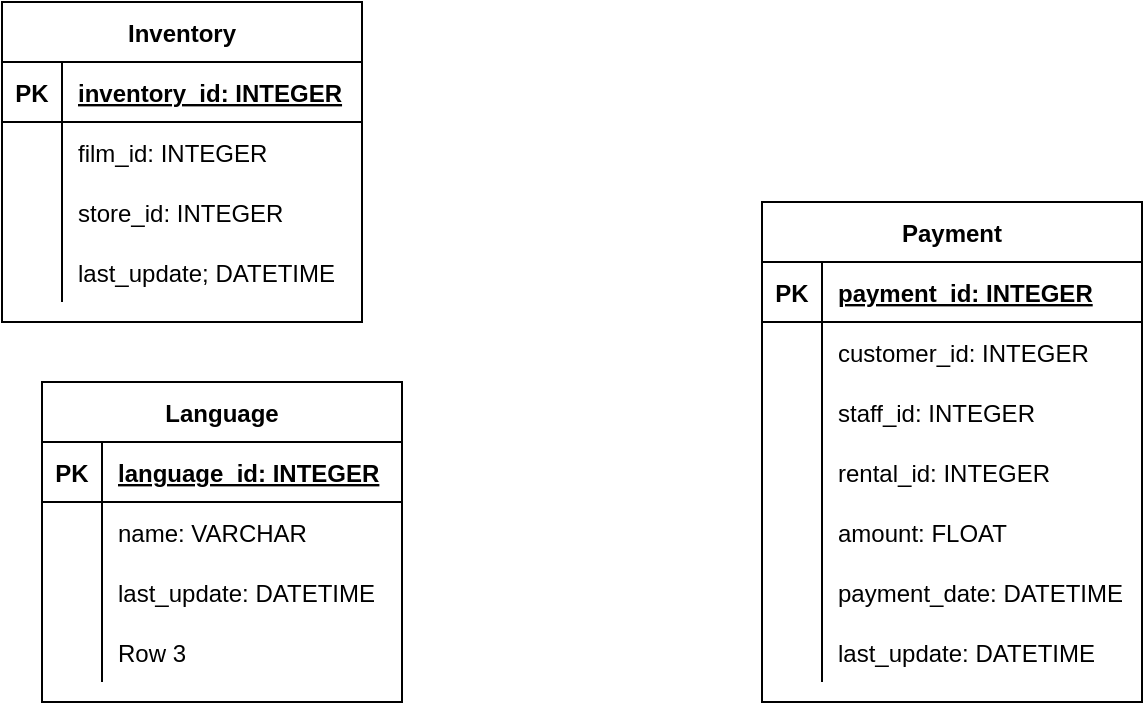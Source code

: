 <mxfile version="14.5.3" type="device"><diagram id="gznHyaDF_cg29oKdWlIT" name="Page-1"><mxGraphModel dx="1888" dy="548" grid="1" gridSize="10" guides="1" tooltips="1" connect="1" arrows="1" fold="1" page="1" pageScale="1" pageWidth="850" pageHeight="1100" math="0" shadow="0"><root><mxCell id="0"/><mxCell id="1" parent="0"/><mxCell id="mJzQqLCqJt8AhSKuGzrm-1" value="Inventory" style="shape=table;startSize=30;container=1;collapsible=1;childLayout=tableLayout;fixedRows=1;rowLines=0;fontStyle=1;align=center;resizeLast=1;" parent="1" vertex="1"><mxGeometry x="-100" y="70" width="180" height="160" as="geometry"/></mxCell><mxCell id="mJzQqLCqJt8AhSKuGzrm-2" value="" style="shape=partialRectangle;collapsible=0;dropTarget=0;pointerEvents=0;fillColor=none;top=0;left=0;bottom=1;right=0;points=[[0,0.5],[1,0.5]];portConstraint=eastwest;" parent="mJzQqLCqJt8AhSKuGzrm-1" vertex="1"><mxGeometry y="30" width="180" height="30" as="geometry"/></mxCell><mxCell id="mJzQqLCqJt8AhSKuGzrm-3" value="PK" style="shape=partialRectangle;connectable=0;fillColor=none;top=0;left=0;bottom=0;right=0;fontStyle=1;overflow=hidden;" parent="mJzQqLCqJt8AhSKuGzrm-2" vertex="1"><mxGeometry width="30" height="30" as="geometry"/></mxCell><mxCell id="mJzQqLCqJt8AhSKuGzrm-4" value="inventory_id: INTEGER" style="shape=partialRectangle;connectable=0;fillColor=none;top=0;left=0;bottom=0;right=0;align=left;spacingLeft=6;fontStyle=5;overflow=hidden;" parent="mJzQqLCqJt8AhSKuGzrm-2" vertex="1"><mxGeometry x="30" width="150" height="30" as="geometry"/></mxCell><mxCell id="mJzQqLCqJt8AhSKuGzrm-5" value="" style="shape=partialRectangle;collapsible=0;dropTarget=0;pointerEvents=0;fillColor=none;top=0;left=0;bottom=0;right=0;points=[[0,0.5],[1,0.5]];portConstraint=eastwest;" parent="mJzQqLCqJt8AhSKuGzrm-1" vertex="1"><mxGeometry y="60" width="180" height="30" as="geometry"/></mxCell><mxCell id="mJzQqLCqJt8AhSKuGzrm-6" value="" style="shape=partialRectangle;connectable=0;fillColor=none;top=0;left=0;bottom=0;right=0;editable=1;overflow=hidden;" parent="mJzQqLCqJt8AhSKuGzrm-5" vertex="1"><mxGeometry width="30" height="30" as="geometry"/></mxCell><mxCell id="mJzQqLCqJt8AhSKuGzrm-7" value="film_id: INTEGER" style="shape=partialRectangle;connectable=0;fillColor=none;top=0;left=0;bottom=0;right=0;align=left;spacingLeft=6;overflow=hidden;" parent="mJzQqLCqJt8AhSKuGzrm-5" vertex="1"><mxGeometry x="30" width="150" height="30" as="geometry"/></mxCell><mxCell id="mJzQqLCqJt8AhSKuGzrm-8" value="" style="shape=partialRectangle;collapsible=0;dropTarget=0;pointerEvents=0;fillColor=none;top=0;left=0;bottom=0;right=0;points=[[0,0.5],[1,0.5]];portConstraint=eastwest;" parent="mJzQqLCqJt8AhSKuGzrm-1" vertex="1"><mxGeometry y="90" width="180" height="30" as="geometry"/></mxCell><mxCell id="mJzQqLCqJt8AhSKuGzrm-9" value="" style="shape=partialRectangle;connectable=0;fillColor=none;top=0;left=0;bottom=0;right=0;editable=1;overflow=hidden;" parent="mJzQqLCqJt8AhSKuGzrm-8" vertex="1"><mxGeometry width="30" height="30" as="geometry"/></mxCell><mxCell id="mJzQqLCqJt8AhSKuGzrm-10" value="store_id: INTEGER" style="shape=partialRectangle;connectable=0;fillColor=none;top=0;left=0;bottom=0;right=0;align=left;spacingLeft=6;overflow=hidden;" parent="mJzQqLCqJt8AhSKuGzrm-8" vertex="1"><mxGeometry x="30" width="150" height="30" as="geometry"/></mxCell><mxCell id="mJzQqLCqJt8AhSKuGzrm-11" value="" style="shape=partialRectangle;collapsible=0;dropTarget=0;pointerEvents=0;fillColor=none;top=0;left=0;bottom=0;right=0;points=[[0,0.5],[1,0.5]];portConstraint=eastwest;" parent="mJzQqLCqJt8AhSKuGzrm-1" vertex="1"><mxGeometry y="120" width="180" height="30" as="geometry"/></mxCell><mxCell id="mJzQqLCqJt8AhSKuGzrm-12" value="" style="shape=partialRectangle;connectable=0;fillColor=none;top=0;left=0;bottom=0;right=0;editable=1;overflow=hidden;" parent="mJzQqLCqJt8AhSKuGzrm-11" vertex="1"><mxGeometry width="30" height="30" as="geometry"/></mxCell><mxCell id="mJzQqLCqJt8AhSKuGzrm-13" value="last_update; DATETIME" style="shape=partialRectangle;connectable=0;fillColor=none;top=0;left=0;bottom=0;right=0;align=left;spacingLeft=6;overflow=hidden;" parent="mJzQqLCqJt8AhSKuGzrm-11" vertex="1"><mxGeometry x="30" width="150" height="30" as="geometry"/></mxCell><mxCell id="mJzQqLCqJt8AhSKuGzrm-14" value="Language" style="shape=table;startSize=30;container=1;collapsible=1;childLayout=tableLayout;fixedRows=1;rowLines=0;fontStyle=1;align=center;resizeLast=1;" parent="1" vertex="1"><mxGeometry x="-80" y="260" width="180" height="160" as="geometry"/></mxCell><mxCell id="mJzQqLCqJt8AhSKuGzrm-15" value="" style="shape=partialRectangle;collapsible=0;dropTarget=0;pointerEvents=0;fillColor=none;top=0;left=0;bottom=1;right=0;points=[[0,0.5],[1,0.5]];portConstraint=eastwest;" parent="mJzQqLCqJt8AhSKuGzrm-14" vertex="1"><mxGeometry y="30" width="180" height="30" as="geometry"/></mxCell><mxCell id="mJzQqLCqJt8AhSKuGzrm-16" value="PK" style="shape=partialRectangle;connectable=0;fillColor=none;top=0;left=0;bottom=0;right=0;fontStyle=1;overflow=hidden;" parent="mJzQqLCqJt8AhSKuGzrm-15" vertex="1"><mxGeometry width="30" height="30" as="geometry"/></mxCell><mxCell id="mJzQqLCqJt8AhSKuGzrm-17" value="language_id: INTEGER" style="shape=partialRectangle;connectable=0;fillColor=none;top=0;left=0;bottom=0;right=0;align=left;spacingLeft=6;fontStyle=5;overflow=hidden;" parent="mJzQqLCqJt8AhSKuGzrm-15" vertex="1"><mxGeometry x="30" width="150" height="30" as="geometry"/></mxCell><mxCell id="mJzQqLCqJt8AhSKuGzrm-18" value="" style="shape=partialRectangle;collapsible=0;dropTarget=0;pointerEvents=0;fillColor=none;top=0;left=0;bottom=0;right=0;points=[[0,0.5],[1,0.5]];portConstraint=eastwest;" parent="mJzQqLCqJt8AhSKuGzrm-14" vertex="1"><mxGeometry y="60" width="180" height="30" as="geometry"/></mxCell><mxCell id="mJzQqLCqJt8AhSKuGzrm-19" value="" style="shape=partialRectangle;connectable=0;fillColor=none;top=0;left=0;bottom=0;right=0;editable=1;overflow=hidden;" parent="mJzQqLCqJt8AhSKuGzrm-18" vertex="1"><mxGeometry width="30" height="30" as="geometry"/></mxCell><mxCell id="mJzQqLCqJt8AhSKuGzrm-20" value="name: VARCHAR" style="shape=partialRectangle;connectable=0;fillColor=none;top=0;left=0;bottom=0;right=0;align=left;spacingLeft=6;overflow=hidden;" parent="mJzQqLCqJt8AhSKuGzrm-18" vertex="1"><mxGeometry x="30" width="150" height="30" as="geometry"/></mxCell><mxCell id="mJzQqLCqJt8AhSKuGzrm-21" value="" style="shape=partialRectangle;collapsible=0;dropTarget=0;pointerEvents=0;fillColor=none;top=0;left=0;bottom=0;right=0;points=[[0,0.5],[1,0.5]];portConstraint=eastwest;" parent="mJzQqLCqJt8AhSKuGzrm-14" vertex="1"><mxGeometry y="90" width="180" height="30" as="geometry"/></mxCell><mxCell id="mJzQqLCqJt8AhSKuGzrm-22" value="" style="shape=partialRectangle;connectable=0;fillColor=none;top=0;left=0;bottom=0;right=0;editable=1;overflow=hidden;" parent="mJzQqLCqJt8AhSKuGzrm-21" vertex="1"><mxGeometry width="30" height="30" as="geometry"/></mxCell><mxCell id="mJzQqLCqJt8AhSKuGzrm-23" value="last_update: DATETIME" style="shape=partialRectangle;connectable=0;fillColor=none;top=0;left=0;bottom=0;right=0;align=left;spacingLeft=6;overflow=hidden;" parent="mJzQqLCqJt8AhSKuGzrm-21" vertex="1"><mxGeometry x="30" width="150" height="30" as="geometry"/></mxCell><mxCell id="mJzQqLCqJt8AhSKuGzrm-24" value="" style="shape=partialRectangle;collapsible=0;dropTarget=0;pointerEvents=0;fillColor=none;top=0;left=0;bottom=0;right=0;points=[[0,0.5],[1,0.5]];portConstraint=eastwest;" parent="mJzQqLCqJt8AhSKuGzrm-14" vertex="1"><mxGeometry y="120" width="180" height="30" as="geometry"/></mxCell><mxCell id="mJzQqLCqJt8AhSKuGzrm-25" value="" style="shape=partialRectangle;connectable=0;fillColor=none;top=0;left=0;bottom=0;right=0;editable=1;overflow=hidden;" parent="mJzQqLCqJt8AhSKuGzrm-24" vertex="1"><mxGeometry width="30" height="30" as="geometry"/></mxCell><mxCell id="mJzQqLCqJt8AhSKuGzrm-26" value="Row 3" style="shape=partialRectangle;connectable=0;fillColor=none;top=0;left=0;bottom=0;right=0;align=left;spacingLeft=6;overflow=hidden;" parent="mJzQqLCqJt8AhSKuGzrm-24" vertex="1"><mxGeometry x="30" width="150" height="30" as="geometry"/></mxCell><mxCell id="mJzQqLCqJt8AhSKuGzrm-27" value="Payment" style="shape=table;startSize=30;container=1;collapsible=1;childLayout=tableLayout;fixedRows=1;rowLines=0;fontStyle=1;align=center;resizeLast=1;" parent="1" vertex="1"><mxGeometry x="280" y="170" width="190" height="250" as="geometry"><mxRectangle x="-60" y="440" width="80" height="30" as="alternateBounds"/></mxGeometry></mxCell><mxCell id="mJzQqLCqJt8AhSKuGzrm-28" value="" style="shape=partialRectangle;collapsible=0;dropTarget=0;pointerEvents=0;fillColor=none;top=0;left=0;bottom=1;right=0;points=[[0,0.5],[1,0.5]];portConstraint=eastwest;" parent="mJzQqLCqJt8AhSKuGzrm-27" vertex="1"><mxGeometry y="30" width="190" height="30" as="geometry"/></mxCell><mxCell id="mJzQqLCqJt8AhSKuGzrm-29" value="PK" style="shape=partialRectangle;connectable=0;fillColor=none;top=0;left=0;bottom=0;right=0;fontStyle=1;overflow=hidden;" parent="mJzQqLCqJt8AhSKuGzrm-28" vertex="1"><mxGeometry width="30" height="30" as="geometry"/></mxCell><mxCell id="mJzQqLCqJt8AhSKuGzrm-30" value="payment_id: INTEGER" style="shape=partialRectangle;connectable=0;fillColor=none;top=0;left=0;bottom=0;right=0;align=left;spacingLeft=6;fontStyle=5;overflow=hidden;" parent="mJzQqLCqJt8AhSKuGzrm-28" vertex="1"><mxGeometry x="30" width="160" height="30" as="geometry"/></mxCell><mxCell id="mJzQqLCqJt8AhSKuGzrm-31" value="" style="shape=partialRectangle;collapsible=0;dropTarget=0;pointerEvents=0;fillColor=none;top=0;left=0;bottom=0;right=0;points=[[0,0.5],[1,0.5]];portConstraint=eastwest;" parent="mJzQqLCqJt8AhSKuGzrm-27" vertex="1"><mxGeometry y="60" width="190" height="30" as="geometry"/></mxCell><mxCell id="mJzQqLCqJt8AhSKuGzrm-32" value="" style="shape=partialRectangle;connectable=0;fillColor=none;top=0;left=0;bottom=0;right=0;editable=1;overflow=hidden;" parent="mJzQqLCqJt8AhSKuGzrm-31" vertex="1"><mxGeometry width="30" height="30" as="geometry"/></mxCell><mxCell id="mJzQqLCqJt8AhSKuGzrm-33" value="customer_id: INTEGER" style="shape=partialRectangle;connectable=0;fillColor=none;top=0;left=0;bottom=0;right=0;align=left;spacingLeft=6;overflow=hidden;" parent="mJzQqLCqJt8AhSKuGzrm-31" vertex="1"><mxGeometry x="30" width="160" height="30" as="geometry"/></mxCell><mxCell id="mJzQqLCqJt8AhSKuGzrm-34" value="" style="shape=partialRectangle;collapsible=0;dropTarget=0;pointerEvents=0;fillColor=none;top=0;left=0;bottom=0;right=0;points=[[0,0.5],[1,0.5]];portConstraint=eastwest;" parent="mJzQqLCqJt8AhSKuGzrm-27" vertex="1"><mxGeometry y="90" width="190" height="30" as="geometry"/></mxCell><mxCell id="mJzQqLCqJt8AhSKuGzrm-35" value="" style="shape=partialRectangle;connectable=0;fillColor=none;top=0;left=0;bottom=0;right=0;editable=1;overflow=hidden;" parent="mJzQqLCqJt8AhSKuGzrm-34" vertex="1"><mxGeometry width="30" height="30" as="geometry"/></mxCell><mxCell id="mJzQqLCqJt8AhSKuGzrm-36" value="staff_id: INTEGER" style="shape=partialRectangle;connectable=0;fillColor=none;top=0;left=0;bottom=0;right=0;align=left;spacingLeft=6;overflow=hidden;" parent="mJzQqLCqJt8AhSKuGzrm-34" vertex="1"><mxGeometry x="30" width="160" height="30" as="geometry"/></mxCell><mxCell id="mJzQqLCqJt8AhSKuGzrm-37" value="" style="shape=partialRectangle;collapsible=0;dropTarget=0;pointerEvents=0;fillColor=none;top=0;left=0;bottom=0;right=0;points=[[0,0.5],[1,0.5]];portConstraint=eastwest;" parent="mJzQqLCqJt8AhSKuGzrm-27" vertex="1"><mxGeometry y="120" width="190" height="30" as="geometry"/></mxCell><mxCell id="mJzQqLCqJt8AhSKuGzrm-38" value="" style="shape=partialRectangle;connectable=0;fillColor=none;top=0;left=0;bottom=0;right=0;editable=1;overflow=hidden;" parent="mJzQqLCqJt8AhSKuGzrm-37" vertex="1"><mxGeometry width="30" height="30" as="geometry"/></mxCell><mxCell id="mJzQqLCqJt8AhSKuGzrm-39" value="rental_id: INTEGER" style="shape=partialRectangle;connectable=0;fillColor=none;top=0;left=0;bottom=0;right=0;align=left;spacingLeft=6;overflow=hidden;" parent="mJzQqLCqJt8AhSKuGzrm-37" vertex="1"><mxGeometry x="30" width="160" height="30" as="geometry"/></mxCell><mxCell id="mJzQqLCqJt8AhSKuGzrm-54" value="" style="shape=partialRectangle;collapsible=0;dropTarget=0;pointerEvents=0;fillColor=none;top=0;left=0;bottom=0;right=0;points=[[0,0.5],[1,0.5]];portConstraint=eastwest;" parent="mJzQqLCqJt8AhSKuGzrm-27" vertex="1"><mxGeometry y="150" width="190" height="30" as="geometry"/></mxCell><mxCell id="mJzQqLCqJt8AhSKuGzrm-55" value="" style="shape=partialRectangle;connectable=0;fillColor=none;top=0;left=0;bottom=0;right=0;editable=1;overflow=hidden;" parent="mJzQqLCqJt8AhSKuGzrm-54" vertex="1"><mxGeometry width="30" height="30" as="geometry"/></mxCell><mxCell id="mJzQqLCqJt8AhSKuGzrm-56" value="amount: FLOAT" style="shape=partialRectangle;connectable=0;fillColor=none;top=0;left=0;bottom=0;right=0;align=left;spacingLeft=6;overflow=hidden;" parent="mJzQqLCqJt8AhSKuGzrm-54" vertex="1"><mxGeometry x="30" width="160" height="30" as="geometry"/></mxCell><mxCell id="mJzQqLCqJt8AhSKuGzrm-57" value="" style="shape=partialRectangle;collapsible=0;dropTarget=0;pointerEvents=0;fillColor=none;top=0;left=0;bottom=0;right=0;points=[[0,0.5],[1,0.5]];portConstraint=eastwest;" parent="mJzQqLCqJt8AhSKuGzrm-27" vertex="1"><mxGeometry y="180" width="190" height="30" as="geometry"/></mxCell><mxCell id="mJzQqLCqJt8AhSKuGzrm-58" value="" style="shape=partialRectangle;connectable=0;fillColor=none;top=0;left=0;bottom=0;right=0;editable=1;overflow=hidden;" parent="mJzQqLCqJt8AhSKuGzrm-57" vertex="1"><mxGeometry width="30" height="30" as="geometry"/></mxCell><mxCell id="mJzQqLCqJt8AhSKuGzrm-59" value="payment_date: DATETIME" style="shape=partialRectangle;connectable=0;fillColor=none;top=0;left=0;bottom=0;right=0;align=left;spacingLeft=6;overflow=hidden;" parent="mJzQqLCqJt8AhSKuGzrm-57" vertex="1"><mxGeometry x="30" width="160" height="30" as="geometry"/></mxCell><mxCell id="mJzQqLCqJt8AhSKuGzrm-60" value="" style="shape=partialRectangle;collapsible=0;dropTarget=0;pointerEvents=0;fillColor=none;top=0;left=0;bottom=0;right=0;points=[[0,0.5],[1,0.5]];portConstraint=eastwest;" parent="mJzQqLCqJt8AhSKuGzrm-27" vertex="1"><mxGeometry y="210" width="190" height="30" as="geometry"/></mxCell><mxCell id="mJzQqLCqJt8AhSKuGzrm-61" value="" style="shape=partialRectangle;connectable=0;fillColor=none;top=0;left=0;bottom=0;right=0;editable=1;overflow=hidden;" parent="mJzQqLCqJt8AhSKuGzrm-60" vertex="1"><mxGeometry width="30" height="30" as="geometry"/></mxCell><mxCell id="mJzQqLCqJt8AhSKuGzrm-62" value="last_update: DATETIME" style="shape=partialRectangle;connectable=0;fillColor=none;top=0;left=0;bottom=0;right=0;align=left;spacingLeft=6;overflow=hidden;" parent="mJzQqLCqJt8AhSKuGzrm-60" vertex="1"><mxGeometry x="30" width="160" height="30" as="geometry"/></mxCell></root></mxGraphModel></diagram></mxfile>